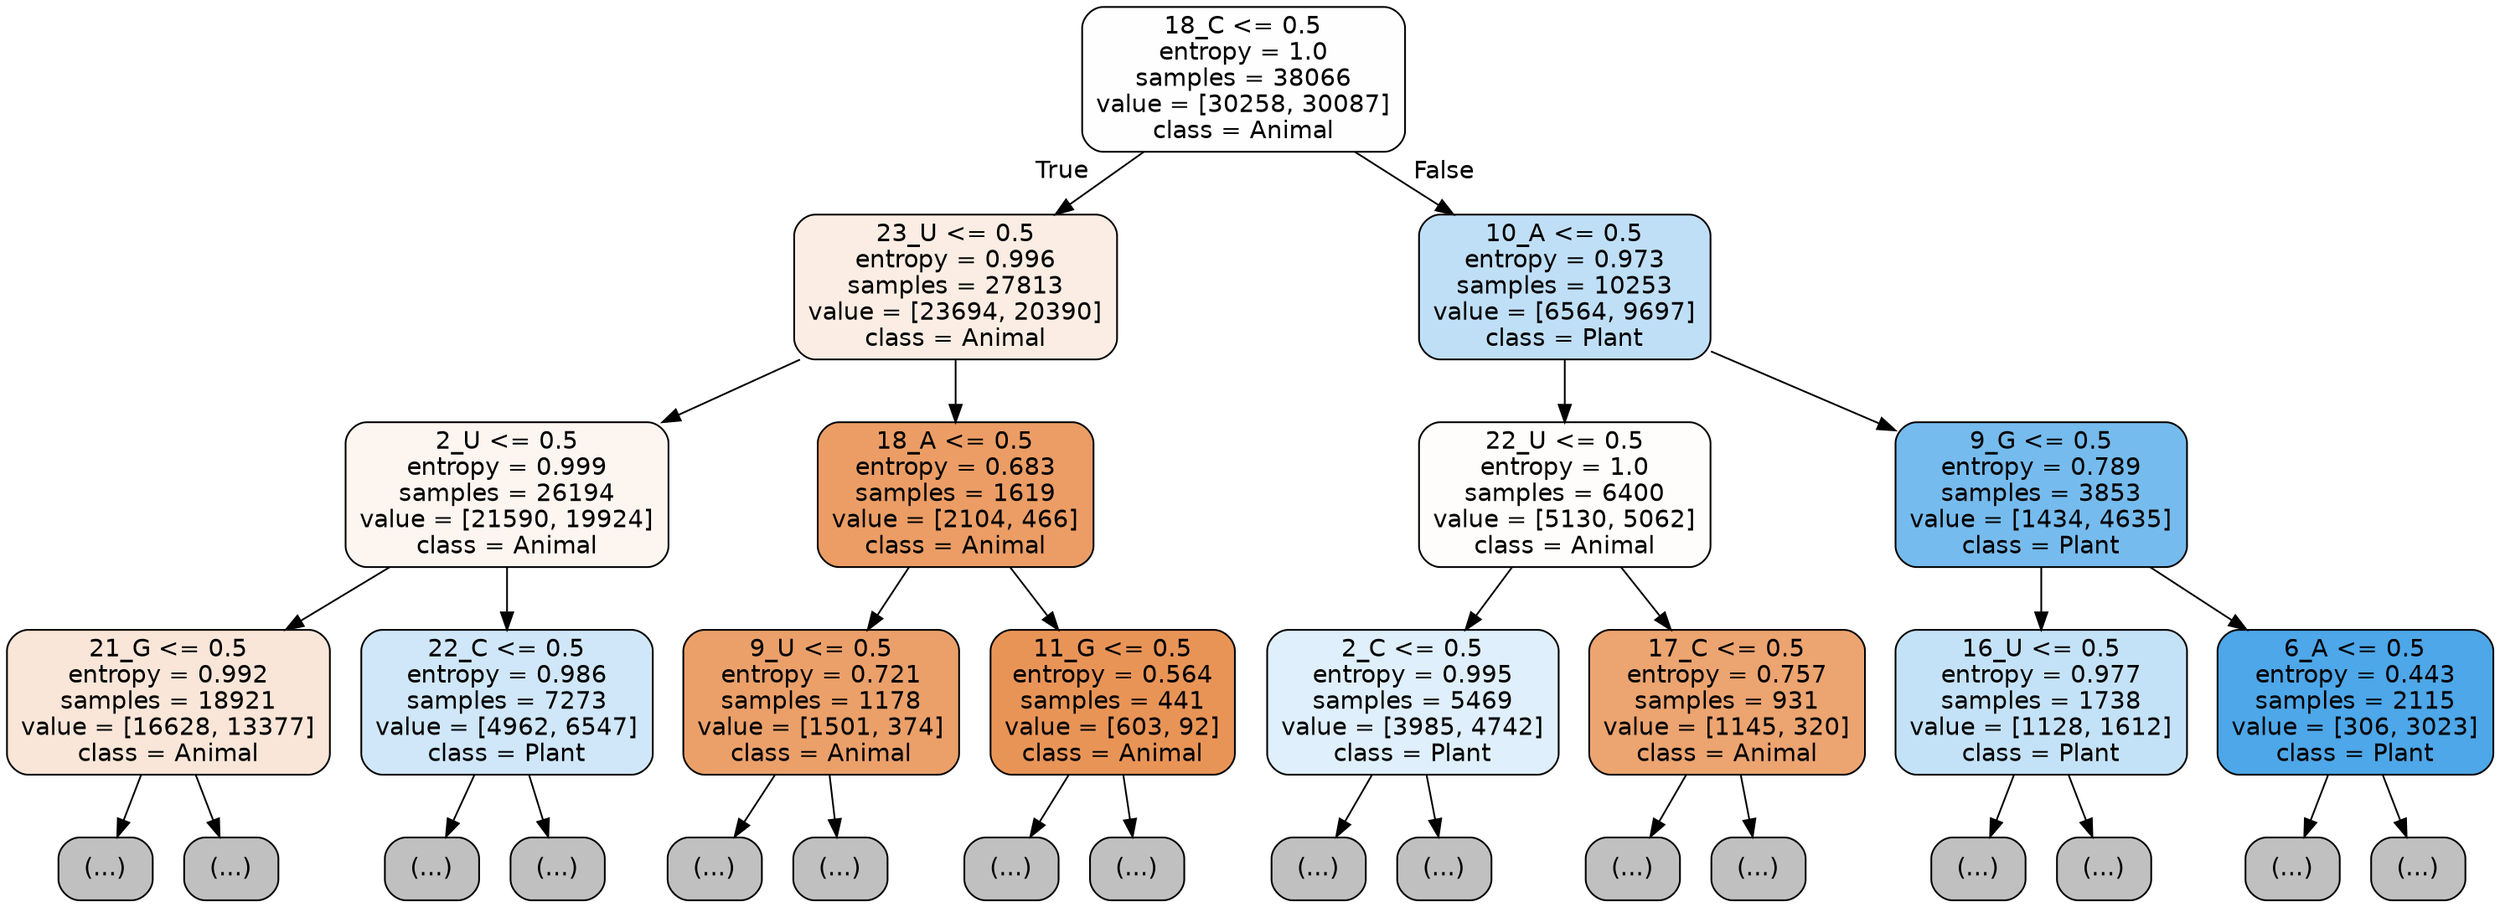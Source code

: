 digraph Tree {
node [shape=box, style="filled, rounded", color="black", fontname="helvetica"] ;
edge [fontname="helvetica"] ;
0 [label="18_C <= 0.5\nentropy = 1.0\nsamples = 38066\nvalue = [30258, 30087]\nclass = Animal", fillcolor="#fffefe"] ;
1 [label="23_U <= 0.5\nentropy = 0.996\nsamples = 27813\nvalue = [23694, 20390]\nclass = Animal", fillcolor="#fbede3"] ;
0 -> 1 [labeldistance=2.5, labelangle=45, headlabel="True"] ;
2 [label="2_U <= 0.5\nentropy = 0.999\nsamples = 26194\nvalue = [21590, 19924]\nclass = Animal", fillcolor="#fdf5f0"] ;
1 -> 2 ;
3 [label="21_G <= 0.5\nentropy = 0.992\nsamples = 18921\nvalue = [16628, 13377]\nclass = Animal", fillcolor="#fae6d8"] ;
2 -> 3 ;
4 [label="(...)", fillcolor="#C0C0C0"] ;
3 -> 4 ;
7013 [label="(...)", fillcolor="#C0C0C0"] ;
3 -> 7013 ;
9066 [label="22_C <= 0.5\nentropy = 0.986\nsamples = 7273\nvalue = [4962, 6547]\nclass = Plant", fillcolor="#cfe7f9"] ;
2 -> 9066 ;
9067 [label="(...)", fillcolor="#C0C0C0"] ;
9066 -> 9067 ;
12052 [label="(...)", fillcolor="#C0C0C0"] ;
9066 -> 12052 ;
12377 [label="18_A <= 0.5\nentropy = 0.683\nsamples = 1619\nvalue = [2104, 466]\nclass = Animal", fillcolor="#eb9d65"] ;
1 -> 12377 ;
12378 [label="9_U <= 0.5\nentropy = 0.721\nsamples = 1178\nvalue = [1501, 374]\nclass = Animal", fillcolor="#eba06a"] ;
12377 -> 12378 ;
12379 [label="(...)", fillcolor="#C0C0C0"] ;
12378 -> 12379 ;
12678 [label="(...)", fillcolor="#C0C0C0"] ;
12378 -> 12678 ;
12789 [label="11_G <= 0.5\nentropy = 0.564\nsamples = 441\nvalue = [603, 92]\nclass = Animal", fillcolor="#e99457"] ;
12377 -> 12789 ;
12790 [label="(...)", fillcolor="#C0C0C0"] ;
12789 -> 12790 ;
12887 [label="(...)", fillcolor="#C0C0C0"] ;
12789 -> 12887 ;
12928 [label="10_A <= 0.5\nentropy = 0.973\nsamples = 10253\nvalue = [6564, 9697]\nclass = Plant", fillcolor="#bfdff7"] ;
0 -> 12928 [labeldistance=2.5, labelangle=-45, headlabel="False"] ;
12929 [label="22_U <= 0.5\nentropy = 1.0\nsamples = 6400\nvalue = [5130, 5062]\nclass = Animal", fillcolor="#fffdfc"] ;
12928 -> 12929 ;
12930 [label="2_C <= 0.5\nentropy = 0.995\nsamples = 5469\nvalue = [3985, 4742]\nclass = Plant", fillcolor="#dfeffb"] ;
12929 -> 12930 ;
12931 [label="(...)", fillcolor="#C0C0C0"] ;
12930 -> 12931 ;
14918 [label="(...)", fillcolor="#C0C0C0"] ;
12930 -> 14918 ;
15455 [label="17_C <= 0.5\nentropy = 0.757\nsamples = 931\nvalue = [1145, 320]\nclass = Animal", fillcolor="#eca470"] ;
12929 -> 15455 ;
15456 [label="(...)", fillcolor="#C0C0C0"] ;
15455 -> 15456 ;
15721 [label="(...)", fillcolor="#C0C0C0"] ;
15455 -> 15721 ;
15784 [label="9_G <= 0.5\nentropy = 0.789\nsamples = 3853\nvalue = [1434, 4635]\nclass = Plant", fillcolor="#76bbed"] ;
12928 -> 15784 ;
15785 [label="16_U <= 0.5\nentropy = 0.977\nsamples = 1738\nvalue = [1128, 1612]\nclass = Plant", fillcolor="#c4e2f7"] ;
15784 -> 15785 ;
15786 [label="(...)", fillcolor="#C0C0C0"] ;
15785 -> 15786 ;
16245 [label="(...)", fillcolor="#C0C0C0"] ;
15785 -> 16245 ;
16448 [label="6_A <= 0.5\nentropy = 0.443\nsamples = 2115\nvalue = [306, 3023]\nclass = Plant", fillcolor="#4da7e8"] ;
15784 -> 16448 ;
16449 [label="(...)", fillcolor="#C0C0C0"] ;
16448 -> 16449 ;
16666 [label="(...)", fillcolor="#C0C0C0"] ;
16448 -> 16666 ;
}